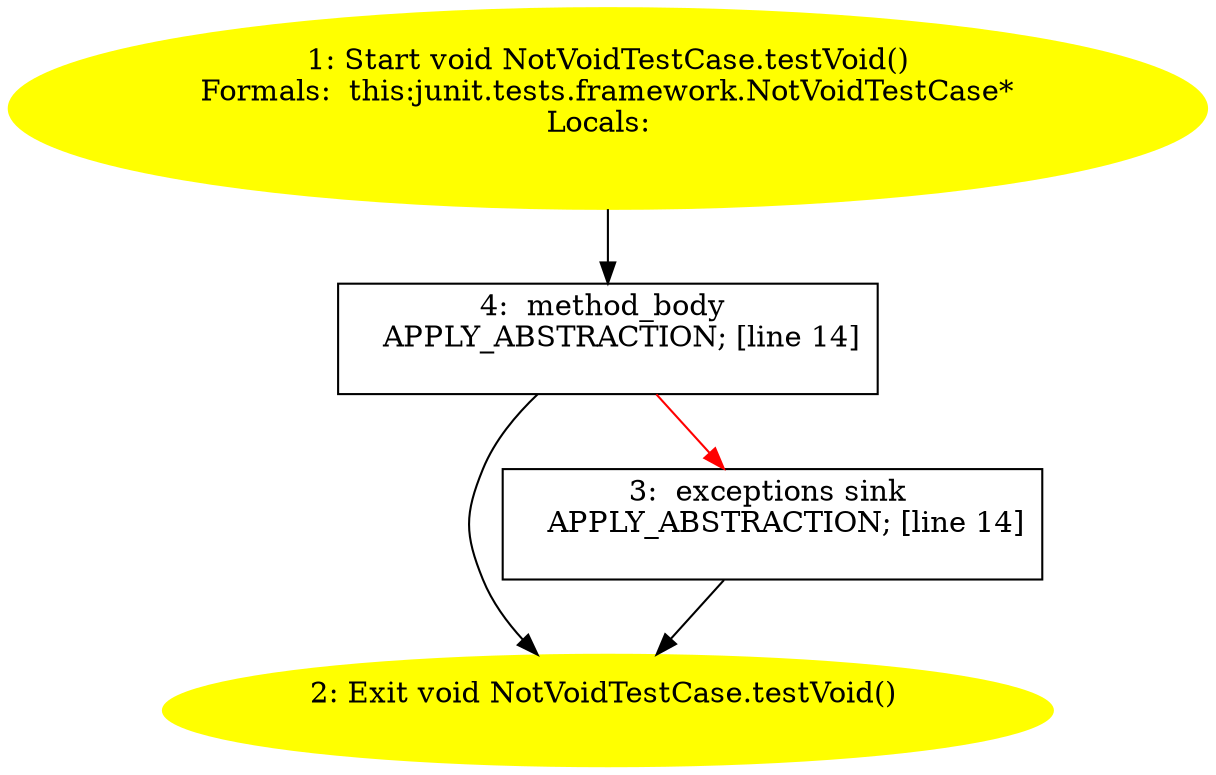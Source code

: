 /* @generated */
digraph cfg {
"junit.tests.framework.NotVoidTestCase.testVoid():void.30367d4ba255043e8fc93c11c92bf427_1" [label="1: Start void NotVoidTestCase.testVoid()\nFormals:  this:junit.tests.framework.NotVoidTestCase*\nLocals:  \n  " color=yellow style=filled]
	

	 "junit.tests.framework.NotVoidTestCase.testVoid():void.30367d4ba255043e8fc93c11c92bf427_1" -> "junit.tests.framework.NotVoidTestCase.testVoid():void.30367d4ba255043e8fc93c11c92bf427_4" ;
"junit.tests.framework.NotVoidTestCase.testVoid():void.30367d4ba255043e8fc93c11c92bf427_2" [label="2: Exit void NotVoidTestCase.testVoid() \n  " color=yellow style=filled]
	

"junit.tests.framework.NotVoidTestCase.testVoid():void.30367d4ba255043e8fc93c11c92bf427_3" [label="3:  exceptions sink \n   APPLY_ABSTRACTION; [line 14]\n " shape="box"]
	

	 "junit.tests.framework.NotVoidTestCase.testVoid():void.30367d4ba255043e8fc93c11c92bf427_3" -> "junit.tests.framework.NotVoidTestCase.testVoid():void.30367d4ba255043e8fc93c11c92bf427_2" ;
"junit.tests.framework.NotVoidTestCase.testVoid():void.30367d4ba255043e8fc93c11c92bf427_4" [label="4:  method_body \n   APPLY_ABSTRACTION; [line 14]\n " shape="box"]
	

	 "junit.tests.framework.NotVoidTestCase.testVoid():void.30367d4ba255043e8fc93c11c92bf427_4" -> "junit.tests.framework.NotVoidTestCase.testVoid():void.30367d4ba255043e8fc93c11c92bf427_2" ;
	 "junit.tests.framework.NotVoidTestCase.testVoid():void.30367d4ba255043e8fc93c11c92bf427_4" -> "junit.tests.framework.NotVoidTestCase.testVoid():void.30367d4ba255043e8fc93c11c92bf427_3" [color="red" ];
}
